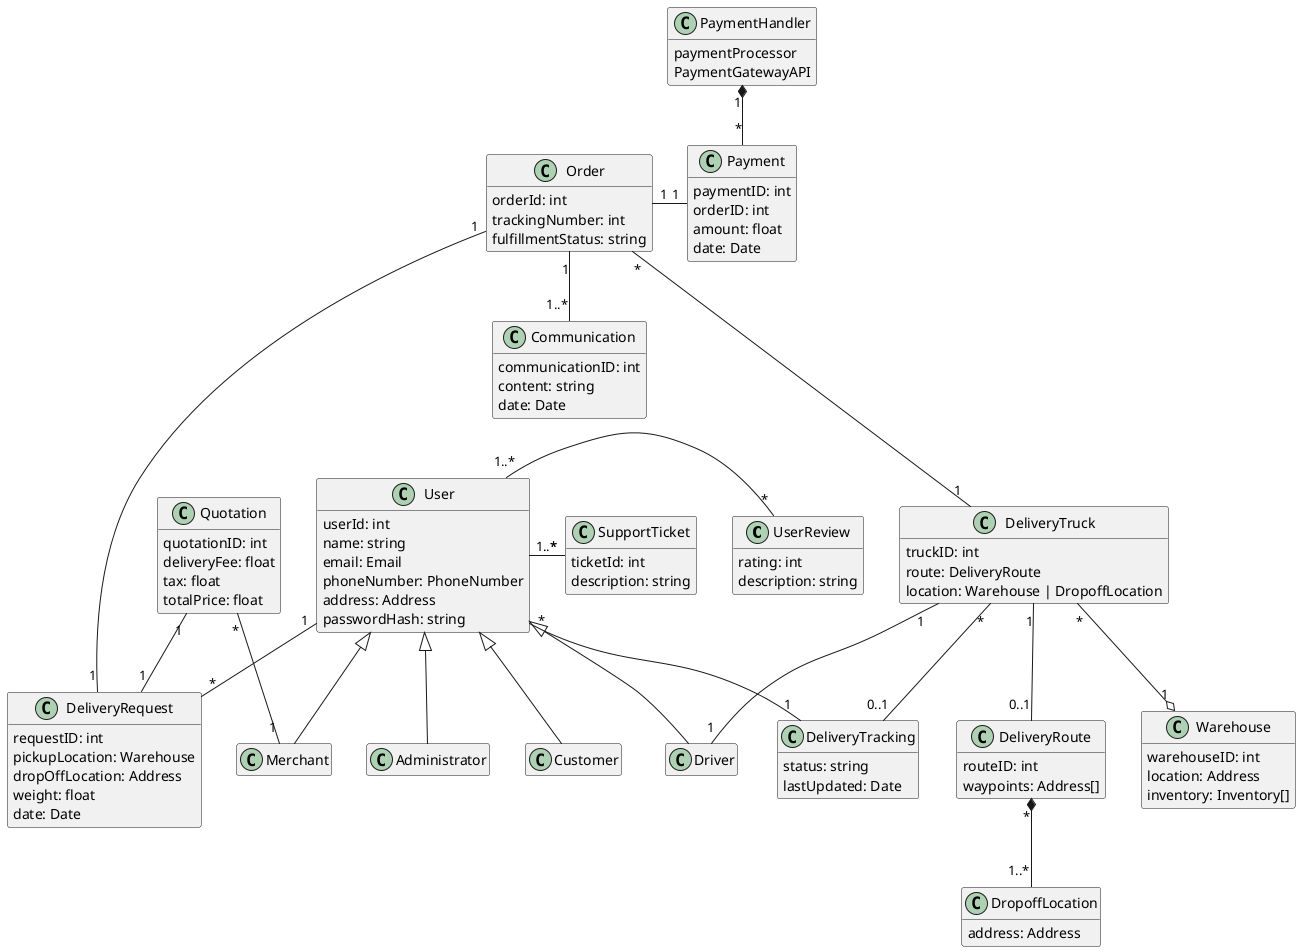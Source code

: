 @startuml Domain Model
' skinparam style strictuml
scale 1
hide empty members

class UserReview {
    rating: int
    description: string
}

class Quotation {
    quotationID: int
    deliveryFee: float
    tax: float
    totalPrice: float
}

class User {
    userId: int
    name: string
    email: Email
    phoneNumber: PhoneNumber
    address: Address
    passwordHash: string
}

class Administrator {}
class Driver {}
class Customer {}
class Merchant {}

class SupportTicket {
    ticketId: int
    description: string
}

class DeliveryRequest {
    requestID: int
    pickupLocation: Warehouse
    dropOffLocation: Address
    weight: float
    date: Date
}

class DeliveryTracking {
    status: string
    lastUpdated: Date
}

class Communication {
    communicationID: int
    content: string
    date: Date
}

class Order {
    orderId: int
    trackingNumber: int
    fulfillmentStatus: string
}

class DeliveryTruck {
    truckID: int
    route: DeliveryRoute
    location: Warehouse | DropoffLocation
}

class DeliveryRoute {
    routeID: int
    waypoints: Address[]
}

class Warehouse {
    warehouseID: int
    location: Address
    inventory: Inventory[]
}


class Payment {
    paymentID: int
    orderID: int
    amount: float
    date: Date
}

class PaymentHandler {
    paymentProcessor
    PaymentGatewayAPI
} 

class DropoffLocation {
    address: Address
}

User <|-- Administrator
User <|-- Driver
User <|-- Customer
User <|-- Merchant

User "1..*" - "*" UserReview
User "1..*" - "*" SupportTicket
User "1" -- "*" DeliveryRequest
User "*" -- "1" DeliveryTracking

DeliveryTruck "*" --o "1" Warehouse
DeliveryTruck "1" -- "0..1" DeliveryRoute
DeliveryTruck "*" -- "0..1" DeliveryTracking
DeliveryTruck "1" -- "1" Driver

DeliveryRoute "*" *-- "1..*" DropoffLocation

PaymentHandler "1" *-- "*" Payment

Order "1" - "1" Payment
Order "1" -- "1..*" Communication
Order "*" --- "1" DeliveryTruck 
Order "1" -- "1" DeliveryRequest 

Quotation "*" -right- "1" Merchant
Quotation "1" -- "1" DeliveryRequest

@enduml